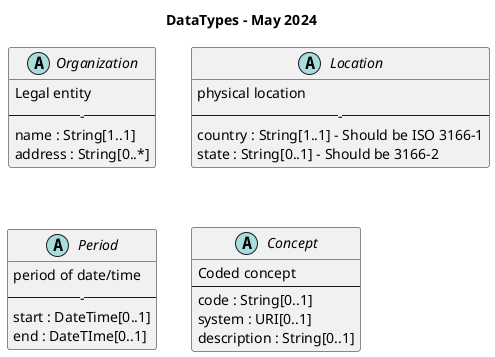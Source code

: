 @startuml 
title DataTypes - May 2024

abstract class Organization {
    Legal entity
    -----
    name : String[1..1]
    address : String[0..*]
}

abstract class Location {
    physical location
    -----
    country : String[1..1] - Should be ISO 3166-1
    state : String[0..1] - Should be 3166-2
}
abstract class Period {
    period of date/time
    -----
    start : DateTime[0..1]
    end : DateTIme[0..1]
}
abstract class Concept {
    Coded concept 
    ----
    code : String[0..1]
    system : URI[0..1]
    description : String[0..1]
}

@enduml